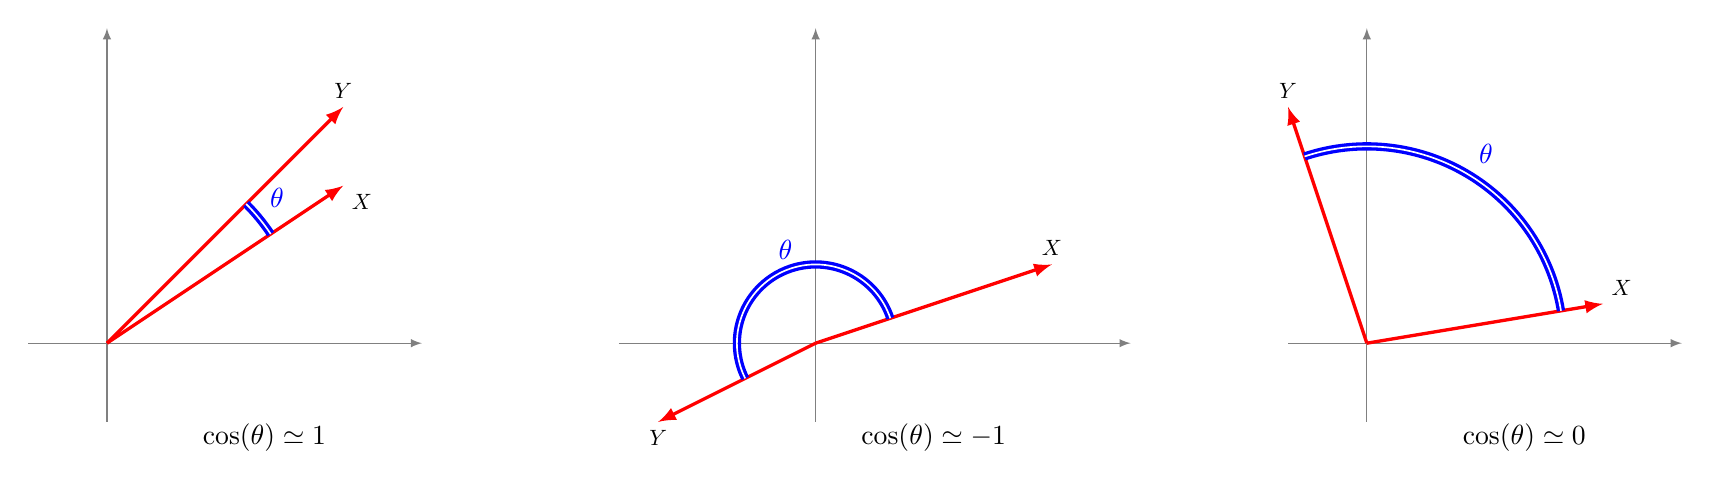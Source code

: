 ﻿\begin{tikzpicture}[scale=1]

\begin{scope}[xshift=0cm]
  % Axes
%  \draw[gray] (0,0) grid ++ (5,4);
  \draw[->,>=latex, gray] (-1,0)--(4,0); % node[below,black] {$x$};
  \draw[->,>=latex, gray] (0,-1)--(0,4); % node[left,black] {$y$};
%   \fill[] (0,0) circle (2pt) node[below]{$0$};
%   \fill[] (1,0) circle (2pt) node[below]{$1$};
%   \fill[] (0,1) circle (2pt) node[left]{$1$};

  \coordinate (X) at (3,2);
  \coordinate (Y) at (3,3);

  \draw[->,>=latex,very thick, red] (0,0) -- (X) node[black,below right,scale=0.8]{$X$};
  \draw[->,>=latex,very thick, red] (0,0) -- (Y) node[black,above,scale=0.8]{$Y$};

  \draw[blue,very thick,double] ({atan(3/3)}:2.5) arc ({atan(3/3)}:{atan(2/3)}:2.5) node[midway,above right]{$\theta$};
   
%node[midway,sloped,above,scale=0.7] {$\|X-Y\|$};


  \node[align=center] at (2,-1.2) {\bf $\cos(\theta) \simeq 1$};	

\end{scope}


\begin{scope}[xshift=9cm]
  % Axes
%  \draw[gray] (0,0) grid ++ (5,4);
  \draw[->,>=latex, gray] (-2.5,0)--(4,0); % node[below,black] {$x$};
  \draw[->,>=latex, gray] (0,-1)--(0,4); % node[left,black] {$y$};
%   \fill[] (0,0) circle (2pt) node[below]{$0$};
%   \fill[] (1,0) circle (2pt) node[below]{$1$};
%   \fill[] (0,1) circle (2pt) node[left]{$1$};

  \coordinate (X) at (3,1);
  \coordinate (Y) at (-2,-1);

  \draw[->,>=latex,very thick, red] (0,0) -- (X) node[black,above,scale=0.8]{$X$};
  \draw[->,>=latex,very thick, red] (0,0) -- (Y) node[black,below,scale=0.8]{$Y$};

  \draw[blue,very thick,double] ({atan(1/3)}:1) arc ({atan(1/3)}:{180+atan(1/2)}:1) node[midway,above]{$\theta$};
   
%node[midway,sloped,above,scale=0.7] {$\|X-Y\|$};


  \node[align=center] at (1.5,-1.2) {\bf $\cos(\theta) \simeq -1$};	

\end{scope}

\begin{scope}[xshift=16cm]
  % Axes
%  \draw[gray] (0,0) grid ++ (5,4);
  \draw[->,>=latex, gray] (-1,0)--(4,0); % node[below,black] {$x$};
  \draw[->,>=latex, gray] (0,-1)--(0,4); % node[left,black] {$y$};
%   \fill[] (0,0) circle (2pt) node[below]{$0$};
%   \fill[] (1,0) circle (2pt) node[below]{$1$};
%   \fill[] (0,1) circle (2pt) node[left]{$1$};

  \coordinate (X) at (3,0.5);
  \coordinate (Y) at (-1,3);

  \draw[->,>=latex,very thick, red] (0,0) -- (X) node[black,above right,scale=0.8]{$X$};
  \draw[->,>=latex,very thick, red] (0,0) -- (Y) node[black,above,scale=0.8]{$Y$};

  \draw[blue,very thick,double] ({atan(0.5/3)}:2.5) arc ({atan(0.5/3)}:{180-atan(3/1)}:2.5) node[midway,above right]{$\theta$};
   
%node[midway,sloped,above,scale=0.7] {$\|X-Y\|$};


  \node[align=center] at (2,-1.2) {\bf $\cos(\theta) \simeq 0$};	

\end{scope}
\end{tikzpicture}